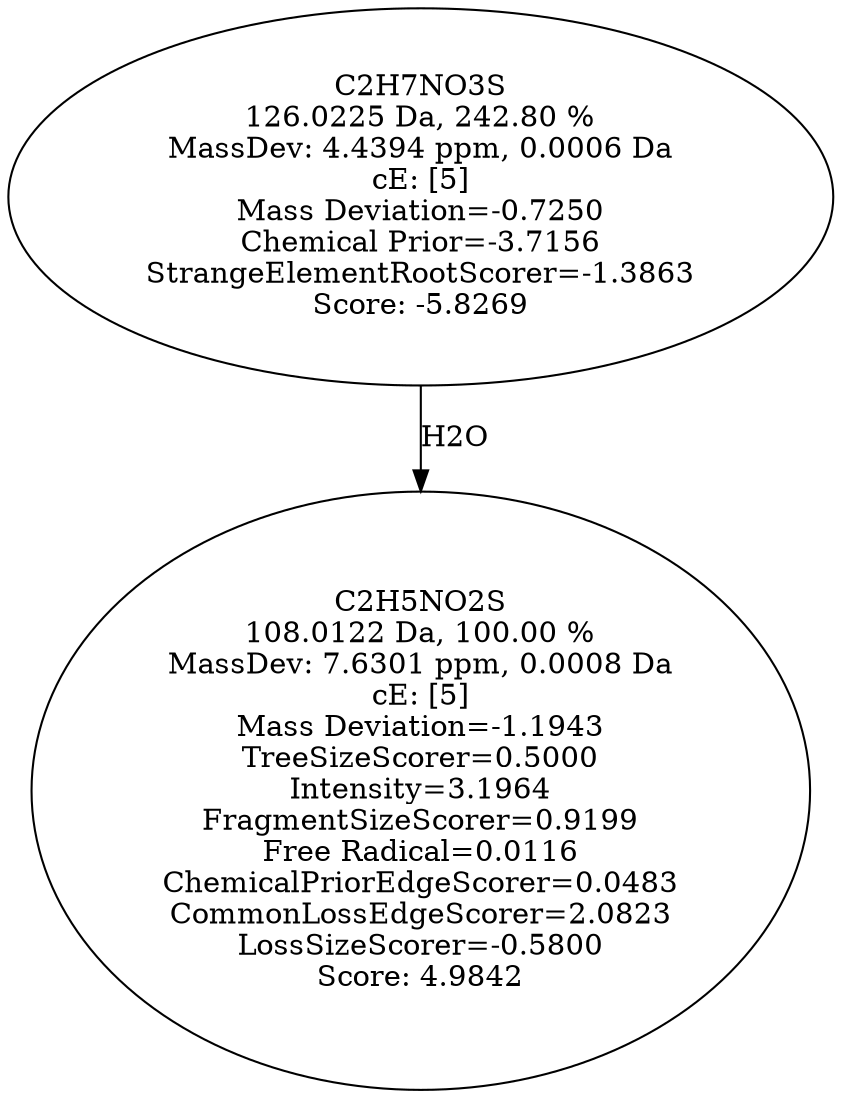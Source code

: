strict digraph {
v1 [label="C2H5NO2S\n108.0122 Da, 100.00 %\nMassDev: 7.6301 ppm, 0.0008 Da\ncE: [5]\nMass Deviation=-1.1943\nTreeSizeScorer=0.5000\nIntensity=3.1964\nFragmentSizeScorer=0.9199\nFree Radical=0.0116\nChemicalPriorEdgeScorer=0.0483\nCommonLossEdgeScorer=2.0823\nLossSizeScorer=-0.5800\nScore: 4.9842"];
v2 [label="C2H7NO3S\n126.0225 Da, 242.80 %\nMassDev: 4.4394 ppm, 0.0006 Da\ncE: [5]\nMass Deviation=-0.7250\nChemical Prior=-3.7156\nStrangeElementRootScorer=-1.3863\nScore: -5.8269"];
v2 -> v1 [label="H2O"];
}
